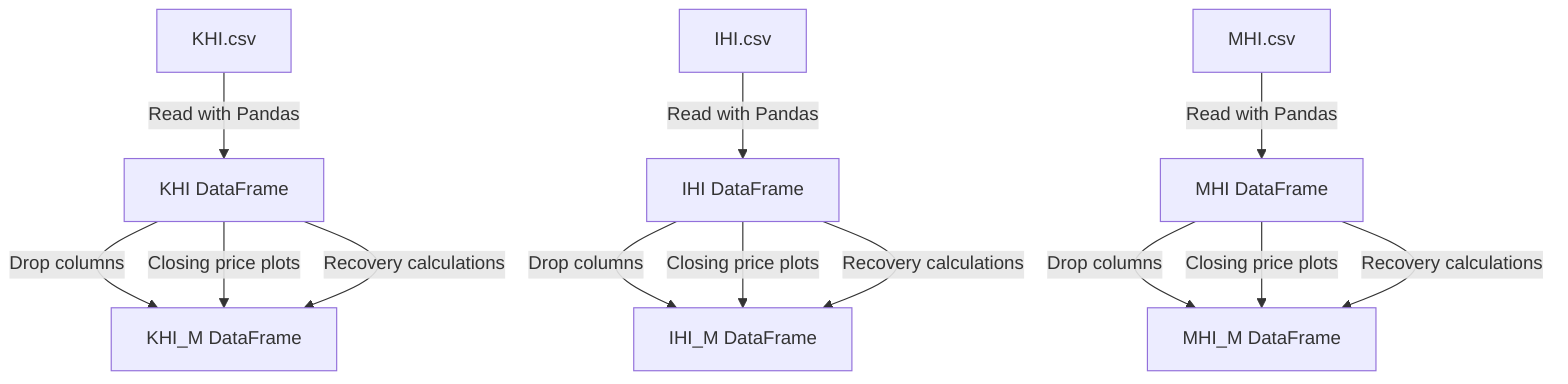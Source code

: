 flowchart TD
    %% Node for Data Sources
    KHI_csv["KHI.csv"]
    IHI_csv["IHI.csv"]
    MHI_csv["MHI.csv"]
    
    %% Nodes for DataFrames
    KHI["KHI DataFrame"]
    IHI["IHI DataFrame"]
    MHI["MHI DataFrame"]

    %% Nodes for Closing Price DataFrames
    KHI_M["KHI_M DataFrame"]
    IHI_M["IHI_M DataFrame"]
    MHI_M["MHI_M DataFrame"]

    %% Data Flow
    KHI_csv -->|"Read with Pandas"| KHI
    IHI_csv -->|"Read with Pandas"| IHI
    MHI_csv -->|"Read with Pandas"| MHI

    KHI -->|"Drop columns"| KHI_M
    IHI -->|"Drop columns"| IHI_M
    MHI -->|"Drop columns"| MHI_M

    %% Closing price calculations and plots
    KHI -->|"Closing price plots"| KHI_M
    IHI -->|"Closing price plots"| IHI_M
    MHI -->|"Closing price plots"| MHI_M

    %% Recovery calculations
    KHI -->|"Recovery calculations"| KHI_M
    IHI -->|"Recovery calculations"| IHI_M
    MHI -->|"Recovery calculations"| MHI_M